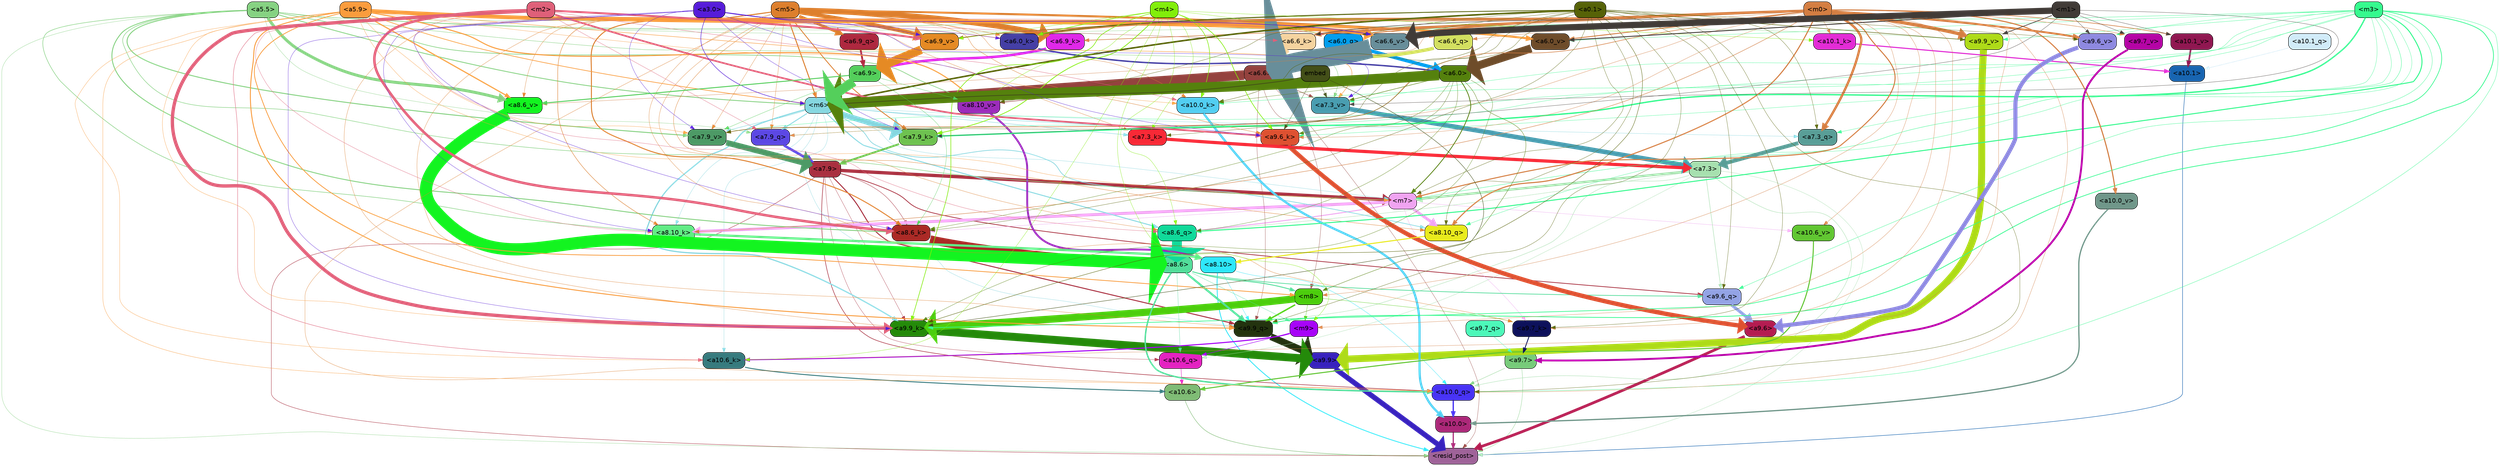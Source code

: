 strict digraph "" {
	graph [bgcolor=transparent,
		layout=dot,
		overlap=false,
		splines=true
	];
	"<a10.6>"	[color=black,
		fillcolor="#7fbc75",
		fontname=Helvetica,
		shape=box,
		style="filled, rounded"];
	"<resid_post>"	[color=black,
		fillcolor="#9f6399",
		fontname=Helvetica,
		shape=box,
		style="filled, rounded"];
	"<a10.6>" -> "<resid_post>"	[color="#7fbc75",
		penwidth=0.9498605728149414];
	"<a10.1>"	[color=black,
		fillcolor="#1865b1",
		fontname=Helvetica,
		shape=box,
		style="filled, rounded"];
	"<a10.1>" -> "<resid_post>"	[color="#1865b1",
		penwidth=1.0084514617919922];
	"<a10.0>"	[color=black,
		fillcolor="#ac2879",
		fontname=Helvetica,
		shape=box,
		style="filled, rounded"];
	"<a10.0>" -> "<resid_post>"	[color="#ac2879",
		penwidth=2.5814952850341797];
	"<a9.9>"	[color=black,
		fillcolor="#3822be",
		fontname=Helvetica,
		shape=box,
		style="filled, rounded"];
	"<a9.9>" -> "<resid_post>"	[color="#3822be",
		penwidth=11.610888481140137];
	"<a9.7>"	[color=black,
		fillcolor="#77cb7a",
		fontname=Helvetica,
		shape=box,
		style="filled, rounded"];
	"<a9.7>" -> "<resid_post>"	[color="#77cb7a",
		penwidth=0.6];
	"<a10.0_q>"	[color=black,
		fillcolor="#4833f5",
		fontname=Helvetica,
		shape=box,
		style="filled, rounded"];
	"<a9.7>" -> "<a10.0_q>"	[color="#77cb7a",
		penwidth=0.6];
	"<a9.6>"	[color=black,
		fillcolor="#b41c51",
		fontname=Helvetica,
		shape=box,
		style="filled, rounded"];
	"<a9.6>" -> "<resid_post>"	[color="#b41c51",
		penwidth=6.121421813964844];
	"<a8.10>"	[color=black,
		fillcolor="#2ee7fa",
		fontname=Helvetica,
		shape=box,
		style="filled, rounded"];
	"<a8.10>" -> "<resid_post>"	[color="#2ee7fa",
		penwidth=1.7841739654541016];
	"<a8.10>" -> "<a10.0_q>"	[color="#2ee7fa",
		penwidth=0.6612663269042969];
	"<a9.9_q>"	[color=black,
		fillcolor="#23330f",
		fontname=Helvetica,
		shape=box,
		style="filled, rounded"];
	"<a8.10>" -> "<a9.9_q>"	[color="#2ee7fa",
		penwidth=0.6];
	"<a7.9>"	[color=black,
		fillcolor="#a93040",
		fontname=Helvetica,
		shape=box,
		style="filled, rounded"];
	"<a7.9>" -> "<resid_post>"	[color="#a93040",
		penwidth=0.8109169006347656];
	"<a10.6_q>"	[color=black,
		fillcolor="#e423c1",
		fontname=Helvetica,
		shape=box,
		style="filled, rounded"];
	"<a7.9>" -> "<a10.6_q>"	[color="#a93040",
		penwidth=0.6];
	"<a7.9>" -> "<a10.0_q>"	[color="#a93040",
		penwidth=1.19378662109375];
	"<m7>"	[color=black,
		fillcolor="#f0a4f1",
		fontname=Helvetica,
		shape=box,
		style="filled, rounded"];
	"<a7.9>" -> "<m7>"	[color="#a93040",
		penwidth=7.3899383544921875];
	"<a7.9>" -> "<a9.9_q>"	[color="#a93040",
		penwidth=2.1764984130859375];
	"<a9.6_q>"	[color=black,
		fillcolor="#93a3e5",
		fontname=Helvetica,
		shape=box,
		style="filled, rounded"];
	"<a7.9>" -> "<a9.6_q>"	[color="#a93040",
		penwidth=1.6184196472167969];
	"<a9.9_k>"	[color=black,
		fillcolor="#248a0a",
		fontname=Helvetica,
		shape=box,
		style="filled, rounded"];
	"<a7.9>" -> "<a9.9_k>"	[color="#a93040",
		penwidth=0.6];
	"<a8.6_k>"	[color=black,
		fillcolor="#ab2a26",
		fontname=Helvetica,
		shape=box,
		style="filled, rounded"];
	"<a7.9>" -> "<a8.6_k>"	[color="#a93040",
		penwidth=0.7570610046386719];
	"<a7.3>"	[color=black,
		fillcolor="#a7e0af",
		fontname=Helvetica,
		shape=box,
		style="filled, rounded"];
	"<a7.3>" -> "<resid_post>"	[color="#a7e0af",
		penwidth=0.6];
	"<a7.3>" -> "<a10.6_q>"	[color="#a7e0af",
		penwidth=0.6];
	"<a7.3>" -> "<a10.0_q>"	[color="#a7e0af",
		penwidth=0.8208656311035156];
	"<a7.3>" -> "<m7>"	[color="#a7e0af",
		penwidth=5.189311981201172];
	"<a7.3>" -> "<a9.9_q>"	[color="#a7e0af",
		penwidth=0.8119163513183594];
	"<a7.3>" -> "<a9.6_q>"	[color="#a7e0af",
		penwidth=0.9649925231933594];
	"<a8.6_q>"	[color=black,
		fillcolor="#11d99a",
		fontname=Helvetica,
		shape=box,
		style="filled, rounded"];
	"<a7.3>" -> "<a8.6_q>"	[color="#a7e0af",
		penwidth=0.7801322937011719];
	"<a6.6>"	[color=black,
		fillcolor="#94423e",
		fontname=Helvetica,
		shape=box,
		style="filled, rounded"];
	"<a6.6>" -> "<resid_post>"	[color="#94423e",
		penwidth=0.6];
	"<m6>"	[color=black,
		fillcolor="#85d7e0",
		fontname=Helvetica,
		shape=box,
		style="filled, rounded"];
	"<a6.6>" -> "<m6>"	[color="#94423e",
		penwidth=21.6163272857666];
	"<m8>"	[color=black,
		fillcolor="#4cce0d",
		fontname=Helvetica,
		shape=box,
		style="filled, rounded"];
	"<a6.6>" -> "<m8>"	[color="#94423e",
		penwidth=0.6];
	"<a6.6>" -> "<a9.9_q>"	[color="#94423e",
		penwidth=0.6];
	"<a8.10_v>"	[color=black,
		fillcolor="#9c2cbc",
		fontname=Helvetica,
		shape=box,
		style="filled, rounded"];
	"<a6.6>" -> "<a8.10_v>"	[color="#94423e",
		penwidth=1.0661506652832031];
	"<a7.3_v>"	[color=black,
		fillcolor="#499db0",
		fontname=Helvetica,
		shape=box,
		style="filled, rounded"];
	"<a6.6>" -> "<a7.3_v>"	[color="#94423e",
		penwidth=0.8506813049316406];
	"<a5.5>"	[color=black,
		fillcolor="#86d282",
		fontname=Helvetica,
		shape=box,
		style="filled, rounded"];
	"<a5.5>" -> "<resid_post>"	[color="#86d282",
		penwidth=0.6];
	"<a5.5>" -> "<m6>"	[color="#86d282",
		penwidth=1.8430671691894531];
	"<a5.5>" -> "<m7>"	[color="#86d282",
		penwidth=1.0865592956542969];
	"<a9.9_v>"	[color=black,
		fillcolor="#aedb18",
		fontname=Helvetica,
		shape=box,
		style="filled, rounded"];
	"<a5.5>" -> "<a9.9_v>"	[color="#86d282",
		penwidth=0.6];
	"<a8.10_k>"	[color=black,
		fillcolor="#62ec86",
		fontname=Helvetica,
		shape=box,
		style="filled, rounded"];
	"<a5.5>" -> "<a8.10_k>"	[color="#86d282",
		penwidth=1.1390800476074219];
	"<a5.5>" -> "<a8.6_k>"	[color="#86d282",
		penwidth=2.00030517578125];
	"<a5.5>" -> "<a8.10_v>"	[color="#86d282",
		penwidth=1.4206085205078125];
	"<a8.6_v>"	[color=black,
		fillcolor="#13f420",
		fontname=Helvetica,
		shape=box,
		style="filled, rounded"];
	"<a5.5>" -> "<a8.6_v>"	[color="#86d282",
		penwidth=6.534294128417969];
	"<a7.9_q>"	[color=black,
		fillcolor="#5c48e4",
		fontname=Helvetica,
		shape=box,
		style="filled, rounded"];
	"<a5.5>" -> "<a7.9_q>"	[color="#86d282",
		penwidth=0.6];
	"<a7.9_v>"	[color=black,
		fillcolor="#4d9a66",
		fontname=Helvetica,
		shape=box,
		style="filled, rounded"];
	"<a5.5>" -> "<a7.9_v>"	[color="#86d282",
		penwidth=2.0819549560546875];
	"<a5.5>" -> "<a7.3_v>"	[color="#86d282",
		penwidth=0.8107681274414062];
	"<a6.0_q>"	[color=black,
		fillcolor="#029eed",
		fontname=Helvetica,
		shape=box,
		style="filled, rounded"];
	"<a5.5>" -> "<a6.0_q>"	[color="#86d282",
		penwidth=0.6];
	"<a6.6_k>"	[color=black,
		fillcolor="#f5d39f",
		fontname=Helvetica,
		shape=box,
		style="filled, rounded"];
	"<a5.5>" -> "<a6.6_k>"	[color="#86d282",
		penwidth=0.6];
	"<a6.0_v>"	[color=black,
		fillcolor="#6e4c2a",
		fontname=Helvetica,
		shape=box,
		style="filled, rounded"];
	"<a5.5>" -> "<a6.0_v>"	[color="#86d282",
		penwidth=0.9978408813476562];
	"<a10.6_q>" -> "<a10.6>"	[color="#e423c1",
		penwidth=0.9244728088378906];
	"<a10.1_q>"	[color=black,
		fillcolor="#d1ebf8",
		fontname=Helvetica,
		shape=box,
		style="filled, rounded"];
	"<a10.1_q>" -> "<a10.1>"	[color="#d1ebf8",
		penwidth=0.9268798828125];
	"<a10.0_q>" -> "<a10.0>"	[color="#4833f5",
		penwidth=2.905670166015625];
	"<a10.6_k>"	[color=black,
		fillcolor="#377b7e",
		fontname=Helvetica,
		shape=box,
		style="filled, rounded"];
	"<a10.6_k>" -> "<a10.6>"	[color="#377b7e",
		penwidth=2.0319366455078125];
	"<a10.1_k>"	[color=black,
		fillcolor="#e32cd6",
		fontname=Helvetica,
		shape=box,
		style="filled, rounded"];
	"<a10.1_k>" -> "<a10.1>"	[color="#e32cd6",
		penwidth=2.4037628173828125];
	"<a10.0_k>"	[color=black,
		fillcolor="#52cef1",
		fontname=Helvetica,
		shape=box,
		style="filled, rounded"];
	"<a10.0_k>" -> "<a10.0>"	[color="#52cef1",
		penwidth=4.9319305419921875];
	"<a10.6_v>"	[color=black,
		fillcolor="#61c632",
		fontname=Helvetica,
		shape=box,
		style="filled, rounded"];
	"<a10.6_v>" -> "<a10.6>"	[color="#61c632",
		penwidth=2.290935516357422];
	"<a10.1_v>"	[color=black,
		fillcolor="#901751",
		fontname=Helvetica,
		shape=box,
		style="filled, rounded"];
	"<a10.1_v>" -> "<a10.1>"	[color="#901751",
		penwidth=3.6398468017578125];
	"<a10.0_v>"	[color=black,
		fillcolor="#70978a",
		fontname=Helvetica,
		shape=box,
		style="filled, rounded"];
	"<a10.0_v>" -> "<a10.0>"	[color="#70978a",
		penwidth=2.7666168212890625];
	"<m9>"	[color=black,
		fillcolor="#a704f7",
		fontname=Helvetica,
		shape=box,
		style="filled, rounded"];
	"<m9>" -> "<a10.6_q>"	[color="#a704f7",
		penwidth=1.0384025573730469];
	"<m9>" -> "<a10.6_k>"	[color="#a704f7",
		penwidth=2.371124267578125];
	"<a8.6>"	[color=black,
		fillcolor="#52dd9a",
		fontname=Helvetica,
		shape=box,
		style="filled, rounded"];
	"<a8.6>" -> "<a10.6_q>"	[color="#52dd9a",
		penwidth=0.6];
	"<a8.6>" -> "<a10.0_q>"	[color="#52dd9a",
		penwidth=3.1841888427734375];
	"<a8.6>" -> "<m9>"	[color="#52dd9a",
		penwidth=0.6];
	"<a8.6>" -> "<m8>"	[color="#52dd9a",
		penwidth=1.972564697265625];
	"<a8.6>" -> "<a9.9_q>"	[color="#52dd9a",
		penwidth=4.482503890991211];
	"<a8.6>" -> "<a9.6_q>"	[color="#52dd9a",
		penwidth=1.515838623046875];
	"<m5>"	[color=black,
		fillcolor="#dd7f2d",
		fontname=Helvetica,
		shape=box,
		style="filled, rounded"];
	"<m5>" -> "<a10.0_q>"	[color="#dd7f2d",
		penwidth=0.6];
	"<m5>" -> "<a10.0_k>"	[color="#dd7f2d",
		penwidth=0.6];
	"<m5>" -> "<m6>"	[color="#dd7f2d",
		penwidth=2.143606185913086];
	"<m5>" -> "<a9.9_q>"	[color="#dd7f2d",
		penwidth=0.6];
	"<m5>" -> "<a9.9_k>"	[color="#dd7f2d",
		penwidth=0.6];
	"<a9.7_k>"	[color=black,
		fillcolor="#0d115b",
		fontname=Helvetica,
		shape=box,
		style="filled, rounded"];
	"<m5>" -> "<a9.7_k>"	[color="#dd7f2d",
		penwidth=0.6];
	"<a9.6_k>"	[color=black,
		fillcolor="#de5131",
		fontname=Helvetica,
		shape=box,
		style="filled, rounded"];
	"<m5>" -> "<a9.6_k>"	[color="#dd7f2d",
		penwidth=0.7197036743164062];
	"<a8.10_q>"	[color=black,
		fillcolor="#e9ea1d",
		fontname=Helvetica,
		shape=box,
		style="filled, rounded"];
	"<m5>" -> "<a8.10_q>"	[color="#dd7f2d",
		penwidth=0.7198371887207031];
	"<m5>" -> "<a8.6_q>"	[color="#dd7f2d",
		penwidth=0.6];
	"<m5>" -> "<a8.10_k>"	[color="#dd7f2d",
		penwidth=0.9238471984863281];
	"<m5>" -> "<a8.6_k>"	[color="#dd7f2d",
		penwidth=2.1219520568847656];
	"<m5>" -> "<a8.6_v>"	[color="#dd7f2d",
		penwidth=0.6];
	"<m5>" -> "<a7.9_q>"	[color="#dd7f2d",
		penwidth=0.6];
	"<a7.9_k>"	[color=black,
		fillcolor="#6ec250",
		fontname=Helvetica,
		shape=box,
		style="filled, rounded"];
	"<m5>" -> "<a7.9_k>"	[color="#dd7f2d",
		penwidth=1.7779998779296875];
	"<a7.3_k>"	[color=black,
		fillcolor="#f82936",
		fontname=Helvetica,
		shape=box,
		style="filled, rounded"];
	"<m5>" -> "<a7.3_k>"	[color="#dd7f2d",
		penwidth=0.6];
	"<m5>" -> "<a7.9_v>"	[color="#dd7f2d",
		penwidth=0.6];
	"<a6.9_q>"	[color=black,
		fillcolor="#ae283f",
		fontname=Helvetica,
		shape=box,
		style="filled, rounded"];
	"<m5>" -> "<a6.9_q>"	[color="#dd7f2d",
		penwidth=5.935678482055664];
	"<a6.6_q>"	[color=black,
		fillcolor="#d3e060",
		fontname=Helvetica,
		shape=box,
		style="filled, rounded"];
	"<m5>" -> "<a6.6_q>"	[color="#dd7f2d",
		penwidth=0.6];
	"<a6.9_k>"	[color=black,
		fillcolor="#e028e9",
		fontname=Helvetica,
		shape=box,
		style="filled, rounded"];
	"<m5>" -> "<a6.9_k>"	[color="#dd7f2d",
		penwidth=12.203306198120117];
	"<a6.0_k>"	[color=black,
		fillcolor="#453fa5",
		fontname=Helvetica,
		shape=box,
		style="filled, rounded"];
	"<m5>" -> "<a6.0_k>"	[color="#dd7f2d",
		penwidth=0.6867179870605469];
	"<a6.9_v>"	[color=black,
		fillcolor="#e58a24",
		fontname=Helvetica,
		shape=box,
		style="filled, rounded"];
	"<m5>" -> "<a6.9_v>"	[color="#dd7f2d",
		penwidth=8.809343338012695];
	"<m5>" -> "<a6.0_v>"	[color="#dd7f2d",
		penwidth=3.8560523986816406];
	"<a5.9>"	[color=black,
		fillcolor="#fa9c3d",
		fontname=Helvetica,
		shape=box,
		style="filled, rounded"];
	"<a5.9>" -> "<a10.0_q>"	[color="#fa9c3d",
		penwidth=0.6463394165039062];
	"<a5.9>" -> "<a10.6_k>"	[color="#fa9c3d",
		penwidth=0.6];
	"<a5.9>" -> "<a10.0_k>"	[color="#fa9c3d",
		penwidth=0.6];
	"<a5.9>" -> "<m6>"	[color="#fa9c3d",
		penwidth=1.4513568878173828];
	"<a5.9>" -> "<m7>"	[color="#fa9c3d",
		penwidth=0.6];
	"<a5.9>" -> "<m8>"	[color="#fa9c3d",
		penwidth=1.6550712585449219];
	"<a5.9>" -> "<a9.9_q>"	[color="#fa9c3d",
		penwidth=2.019031524658203];
	"<a5.9>" -> "<a9.9_k>"	[color="#fa9c3d",
		penwidth=0.6];
	"<a5.9>" -> "<a8.10_v>"	[color="#fa9c3d",
		penwidth=2.2765426635742188];
	"<a5.9>" -> "<a8.6_v>"	[color="#fa9c3d",
		penwidth=2.4934005737304688];
	"<a5.9>" -> "<a7.9_v>"	[color="#fa9c3d",
		penwidth=0.6];
	"<a5.9>" -> "<a7.3_v>"	[color="#fa9c3d",
		penwidth=0.9861984252929688];
	"<a5.9>" -> "<a6.0_k>"	[color="#fa9c3d",
		penwidth=0.6];
	"<a6.6_v>"	[color=black,
		fillcolor="#688e9a",
		fontname=Helvetica,
		shape=box,
		style="filled, rounded"];
	"<a5.9>" -> "<a6.6_v>"	[color="#fa9c3d",
		penwidth=8.623922348022461];
	"<a5.9>" -> "<a6.0_v>"	[color="#fa9c3d",
		penwidth=4.239973068237305];
	"<m3>"	[color=black,
		fillcolor="#35fa8e",
		fontname=Helvetica,
		shape=box,
		style="filled, rounded"];
	"<m3>" -> "<a10.0_q>"	[color="#35fa8e",
		penwidth=0.6597442626953125];
	"<m3>" -> "<a10.0_k>"	[color="#35fa8e",
		penwidth=0.6506614685058594];
	"<m3>" -> "<m7>"	[color="#35fa8e",
		penwidth=0.7659339904785156];
	"<m3>" -> "<a9.9_q>"	[color="#35fa8e",
		penwidth=1.6276321411132812];
	"<m3>" -> "<a9.6_q>"	[color="#35fa8e",
		penwidth=0.6724472045898438];
	"<m3>" -> "<a9.9_k>"	[color="#35fa8e",
		penwidth=1.4574642181396484];
	"<m3>" -> "<a9.6_k>"	[color="#35fa8e",
		penwidth=0.6];
	"<m3>" -> "<a9.9_v>"	[color="#35fa8e",
		penwidth=0.6589469909667969];
	"<a9.6_v>"	[color=black,
		fillcolor="#8e89e0",
		fontname=Helvetica,
		shape=box,
		style="filled, rounded"];
	"<m3>" -> "<a9.6_v>"	[color="#35fa8e",
		penwidth=0.6];
	"<m3>" -> "<a8.10_q>"	[color="#35fa8e",
		penwidth=0.6];
	"<m3>" -> "<a8.6_q>"	[color="#35fa8e",
		penwidth=2.1676406860351562];
	"<m3>" -> "<a7.9_q>"	[color="#35fa8e",
		penwidth=0.6];
	"<a7.3_q>"	[color=black,
		fillcolor="#599e97",
		fontname=Helvetica,
		shape=box,
		style="filled, rounded"];
	"<m3>" -> "<a7.3_q>"	[color="#35fa8e",
		penwidth=0.6];
	"<m3>" -> "<a7.9_k>"	[color="#35fa8e",
		penwidth=2.978912353515625];
	"<m3>" -> "<a7.9_v>"	[color="#35fa8e",
		penwidth=0.6];
	"<m3>" -> "<a7.3_v>"	[color="#35fa8e",
		penwidth=0.6];
	"<m3>" -> "<a6.0_q>"	[color="#35fa8e",
		penwidth=0.6884860992431641];
	"<m3>" -> "<a6.0_v>"	[color="#35fa8e",
		penwidth=0.6];
	"<m0>"	[color=black,
		fillcolor="#d47e42",
		fontname=Helvetica,
		shape=box,
		style="filled, rounded"];
	"<m0>" -> "<a10.0_q>"	[color="#d47e42",
		penwidth=0.6];
	"<m0>" -> "<a10.6_k>"	[color="#d47e42",
		penwidth=0.6];
	"<m0>" -> "<a10.1_k>"	[color="#d47e42",
		penwidth=0.6];
	"<m0>" -> "<a10.6_v>"	[color="#d47e42",
		penwidth=0.6];
	"<m0>" -> "<a10.1_v>"	[color="#d47e42",
		penwidth=1.3360328674316406];
	"<m0>" -> "<a10.0_v>"	[color="#d47e42",
		penwidth=2.4083595275878906];
	"<m0>" -> "<m9>"	[color="#d47e42",
		penwidth=0.6];
	"<m0>" -> "<m7>"	[color="#d47e42",
		penwidth=2.224945068359375];
	"<m0>" -> "<m8>"	[color="#d47e42",
		penwidth=0.6];
	"<m0>" -> "<a9.7_k>"	[color="#d47e42",
		penwidth=0.6];
	"<m0>" -> "<a9.6_k>"	[color="#d47e42",
		penwidth=0.6];
	"<m0>" -> "<a9.9_v>"	[color="#d47e42",
		penwidth=7.537467956542969];
	"<a9.7_v>"	[color=black,
		fillcolor="#b504a5",
		fontname=Helvetica,
		shape=box,
		style="filled, rounded"];
	"<m0>" -> "<a9.7_v>"	[color="#d47e42",
		penwidth=0.8575286865234375];
	"<m0>" -> "<a9.6_v>"	[color="#d47e42",
		penwidth=4.1688385009765625];
	"<m0>" -> "<a8.10_q>"	[color="#d47e42",
		penwidth=2.3761940002441406];
	"<m0>" -> "<a8.10_k>"	[color="#d47e42",
		penwidth=0.9220962524414062];
	"<m0>" -> "<a8.6_v>"	[color="#d47e42",
		penwidth=0.6];
	"<m0>" -> "<a7.9_q>"	[color="#d47e42",
		penwidth=0.6];
	"<m0>" -> "<a7.3_q>"	[color="#d47e42",
		penwidth=5.264301300048828];
	"<m0>" -> "<a7.9_v>"	[color="#d47e42",
		penwidth=1.2114486694335938];
	"<m0>" -> "<a6.6_q>"	[color="#d47e42",
		penwidth=0.6273632049560547];
	"<m0>" -> "<a6.0_q>"	[color="#d47e42",
		penwidth=1.8900203704833984];
	"<m0>" -> "<a6.9_k>"	[color="#d47e42",
		penwidth=1.2153072357177734];
	"<m0>" -> "<a6.6_k>"	[color="#d47e42",
		penwidth=4.234254837036133];
	"<m0>" -> "<a6.0_k>"	[color="#d47e42",
		penwidth=5.01750373840332];
	"<m0>" -> "<a6.9_v>"	[color="#d47e42",
		penwidth=1.6340084075927734];
	"<m0>" -> "<a6.6_v>"	[color="#d47e42",
		penwidth=4.314628601074219];
	"<m0>" -> "<a6.0_v>"	[color="#d47e42",
		penwidth=1.9309234619140625];
	"<a0.1>"	[color=black,
		fillcolor="#566207",
		fontname=Helvetica,
		shape=box,
		style="filled, rounded"];
	"<a0.1>" -> "<a10.0_q>"	[color="#566207",
		penwidth=0.6];
	"<a0.1>" -> "<a10.0_k>"	[color="#566207",
		penwidth=0.6768684387207031];
	"<a0.1>" -> "<m6>"	[color="#566207",
		penwidth=3.4290084838867188];
	"<a0.1>" -> "<m7>"	[color="#566207",
		penwidth=0.6];
	"<a0.1>" -> "<a9.9_q>"	[color="#566207",
		penwidth=0.6];
	"<a0.1>" -> "<a9.6_q>"	[color="#566207",
		penwidth=0.6];
	"<a0.1>" -> "<a9.9_k>"	[color="#566207",
		penwidth=0.81341552734375];
	"<a0.1>" -> "<a9.7_k>"	[color="#566207",
		penwidth=0.6];
	"<a0.1>" -> "<a9.9_v>"	[color="#566207",
		penwidth=1.062591552734375];
	"<a0.1>" -> "<a9.6_v>"	[color="#566207",
		penwidth=0.6];
	"<a0.1>" -> "<a8.10_q>"	[color="#566207",
		penwidth=0.6];
	"<a0.1>" -> "<a8.6_k>"	[color="#566207",
		penwidth=0.6];
	"<a0.1>" -> "<a8.10_v>"	[color="#566207",
		penwidth=0.6];
	"<a0.1>" -> "<a7.3_q>"	[color="#566207",
		penwidth=0.6];
	"<a0.1>" -> "<a7.3_k>"	[color="#566207",
		penwidth=0.6];
	"<a0.1>" -> "<a7.9_v>"	[color="#566207",
		penwidth=0.6];
	"<a0.1>" -> "<a6.0_q>"	[color="#566207",
		penwidth=0.6];
	"<a0.1>" -> "<a6.0_k>"	[color="#566207",
		penwidth=1.7027435302734375];
	"<a0.1>" -> "<a6.9_v>"	[color="#566207",
		penwidth=0.6];
	"<a0.1>" -> "<a6.6_v>"	[color="#566207",
		penwidth=0.6];
	"<m6>" -> "<a10.6_k>"	[color="#85d7e0",
		penwidth=0.6];
	"<m6>" -> "<m7>"	[color="#85d7e0",
		penwidth=0.6];
	"<m6>" -> "<a9.9_q>"	[color="#85d7e0",
		penwidth=0.6];
	"<m6>" -> "<a9.9_k>"	[color="#85d7e0",
		penwidth=2.533975601196289];
	"<m6>" -> "<a9.6_k>"	[color="#85d7e0",
		penwidth=0.9471282958984375];
	"<m6>" -> "<a8.10_q>"	[color="#85d7e0",
		penwidth=1.4854621887207031];
	"<m6>" -> "<a8.6_q>"	[color="#85d7e0",
		penwidth=2.0796165466308594];
	"<m6>" -> "<a8.10_k>"	[color="#85d7e0",
		penwidth=0.6];
	"<m6>" -> "<a7.9_q>"	[color="#85d7e0",
		penwidth=1.9016571044921875];
	"<m6>" -> "<a7.3_q>"	[color="#85d7e0",
		penwidth=0.6];
	"<m6>" -> "<a7.9_k>"	[color="#85d7e0",
		penwidth=12.277053833007812];
	"<m6>" -> "<a7.3_k>"	[color="#85d7e0",
		penwidth=0.8951148986816406];
	"<m6>" -> "<a7.9_v>"	[color="#85d7e0",
		penwidth=0.8897933959960938];
	"<m4>"	[color=black,
		fillcolor="#82ee0b",
		fontname=Helvetica,
		shape=box,
		style="filled, rounded"];
	"<m4>" -> "<a10.6_k>"	[color="#82ee0b",
		penwidth=0.6];
	"<m4>" -> "<a10.1_k>"	[color="#82ee0b",
		penwidth=0.6];
	"<m4>" -> "<a10.0_k>"	[color="#82ee0b",
		penwidth=1.230804443359375];
	"<m4>" -> "<m9>"	[color="#82ee0b",
		penwidth=0.6];
	"<m4>" -> "<a9.9_k>"	[color="#82ee0b",
		penwidth=1.3186264038085938];
	"<m4>" -> "<a9.6_k>"	[color="#82ee0b",
		penwidth=1.3722038269042969];
	"<m4>" -> "<a8.6_q>"	[color="#82ee0b",
		penwidth=0.6];
	"<m4>" -> "<a8.10_v>"	[color="#82ee0b",
		penwidth=0.6];
	"<m4>" -> "<a7.9_k>"	[color="#82ee0b",
		penwidth=1.5913276672363281];
	"<m4>" -> "<a7.3_k>"	[color="#82ee0b",
		penwidth=0.6];
	"<m4>" -> "<a6.0_q>"	[color="#82ee0b",
		penwidth=0.6];
	"<m4>" -> "<a6.0_k>"	[color="#82ee0b",
		penwidth=1.4652233123779297];
	"<m4>" -> "<a6.9_v>"	[color="#82ee0b",
		penwidth=0.6];
	"<m2>"	[color=black,
		fillcolor="#df6079",
		fontname=Helvetica,
		shape=box,
		style="filled, rounded"];
	"<m2>" -> "<a10.6_k>"	[color="#df6079",
		penwidth=0.8380241394042969];
	"<m2>" -> "<a10.0_k>"	[color="#df6079",
		penwidth=0.6622200012207031];
	"<m2>" -> "<a9.9_k>"	[color="#df6079",
		penwidth=7.476325988769531];
	"<m2>" -> "<a9.6_k>"	[color="#df6079",
		penwidth=3.761505126953125];
	"<m2>" -> "<a8.6_q>"	[color="#df6079",
		penwidth=0.6];
	"<m2>" -> "<a8.10_k>"	[color="#df6079",
		penwidth=0.6];
	"<m2>" -> "<a8.6_k>"	[color="#df6079",
		penwidth=5.699577331542969];
	"<m2>" -> "<a7.9_q>"	[color="#df6079",
		penwidth=0.6];
	"<m2>" -> "<a6.0_q>"	[color="#df6079",
		penwidth=0.6];
	"<m2>" -> "<a6.6_k>"	[color="#df6079",
		penwidth=0.6];
	"<m2>" -> "<a6.9_v>"	[color="#df6079",
		penwidth=4.3256072998046875];
	"<a6.0>"	[color=black,
		fillcolor="#55810d",
		fontname=Helvetica,
		shape=box,
		style="filled, rounded"];
	"<a6.0>" -> "<a10.0_k>"	[color="#55810d",
		penwidth=0.6];
	"<a6.0>" -> "<m6>"	[color="#55810d",
		penwidth=23.31447410583496];
	"<a6.0>" -> "<m7>"	[color="#55810d",
		penwidth=1.694061279296875];
	"<a6.0>" -> "<m8>"	[color="#55810d",
		penwidth=0.7418403625488281];
	"<a6.0>" -> "<a9.9_k>"	[color="#55810d",
		penwidth=0.6];
	"<a6.0>" -> "<a9.6_k>"	[color="#55810d",
		penwidth=0.6];
	"<a6.0>" -> "<a8.6_q>"	[color="#55810d",
		penwidth=0.6];
	"<a6.0>" -> "<a8.6_k>"	[color="#55810d",
		penwidth=0.6];
	"<a6.0>" -> "<a7.3_v>"	[color="#55810d",
		penwidth=0.9905738830566406];
	"<m7>" -> "<a10.6_v>"	[color="#f0a4f1",
		penwidth=0.6];
	"<m7>" -> "<a9.7_k>"	[color="#f0a4f1",
		penwidth=0.6];
	"<m7>" -> "<a8.10_q>"	[color="#f0a4f1",
		penwidth=6.2237091064453125];
	"<m7>" -> "<a8.6_q>"	[color="#f0a4f1",
		penwidth=1.9677276611328125];
	"<m7>" -> "<a8.10_k>"	[color="#f0a4f1",
		penwidth=6.505390167236328];
	"<m7>" -> "<a8.6_k>"	[color="#f0a4f1",
		penwidth=0.6821136474609375];
	"<m1>"	[color=black,
		fillcolor="#413b37",
		fontname=Helvetica,
		shape=box,
		style="filled, rounded"];
	"<m1>" -> "<a10.1_v>"	[color="#413b37",
		penwidth=0.6];
	"<m1>" -> "<a9.9_v>"	[color="#413b37",
		penwidth=1.4082679748535156];
	"<m1>" -> "<a9.7_v>"	[color="#413b37",
		penwidth=0.6];
	"<m1>" -> "<a9.6_v>"	[color="#413b37",
		penwidth=0.6];
	"<m1>" -> "<a7.9_k>"	[color="#413b37",
		penwidth=0.6];
	"<m1>" -> "<a7.3_v>"	[color="#413b37",
		penwidth=0.6];
	"<m1>" -> "<a6.6_k>"	[color="#413b37",
		penwidth=1.0421028137207031];
	"<m1>" -> "<a6.6_v>"	[color="#413b37",
		penwidth=14.129535675048828];
	"<m1>" -> "<a6.0_v>"	[color="#413b37",
		penwidth=1.93902587890625];
	"<m8>" -> "<m9>"	[color="#4cce0d",
		penwidth=0.6];
	"<m8>" -> "<a9.9_q>"	[color="#4cce0d",
		penwidth=3.073810577392578];
	"<m8>" -> "<a9.9_k>"	[color="#4cce0d",
		penwidth=16.255420684814453];
	"<m8>" -> "<a9.7_k>"	[color="#4cce0d",
		penwidth=0.6];
	"<a9.9_q>" -> "<a9.9>"	[color="#23330f",
		penwidth=15.310546875];
	"<a9.7_q>"	[color=black,
		fillcolor="#4cf8b9",
		fontname=Helvetica,
		shape=box,
		style="filled, rounded"];
	"<a9.7_q>" -> "<a9.7>"	[color="#4cf8b9",
		penwidth=0.6];
	"<a9.6_q>" -> "<a9.6>"	[color="#93a3e5",
		penwidth=6.823722839355469];
	"<a9.9_k>" -> "<a9.9>"	[color="#248a0a",
		penwidth=17.953022003173828];
	"<a9.7_k>" -> "<a9.7>"	[color="#0d115b",
		penwidth=1.85101318359375];
	"<a9.6_k>" -> "<a9.6>"	[color="#de5131",
		penwidth=9.787818908691406];
	"<a9.9_v>" -> "<a9.9>"	[color="#aedb18",
		penwidth=15.728643417358398];
	"<a9.7_v>" -> "<a9.7>"	[color="#b504a5",
		penwidth=4.305488586425781];
	"<a9.6_v>" -> "<a9.6>"	[color="#8e89e0",
		penwidth=9.212547302246094];
	"<a3.0>"	[color=black,
		fillcolor="#561cd9",
		fontname=Helvetica,
		shape=box,
		style="filled, rounded"];
	"<a3.0>" -> "<m6>"	[color="#561cd9",
		penwidth=1.0663299560546875];
	"<a3.0>" -> "<a9.9_k>"	[color="#561cd9",
		penwidth=0.6];
	"<a3.0>" -> "<a9.6_k>"	[color="#561cd9",
		penwidth=0.6];
	"<a3.0>" -> "<a8.10_k>"	[color="#561cd9",
		penwidth=0.6];
	"<a3.0>" -> "<a8.6_k>"	[color="#561cd9",
		penwidth=0.6];
	"<a3.0>" -> "<a7.9_k>"	[color="#561cd9",
		penwidth=0.6];
	"<a3.0>" -> "<a7.9_v>"	[color="#561cd9",
		penwidth=0.6];
	"<a3.0>" -> "<a7.3_v>"	[color="#561cd9",
		penwidth=0.6];
	"<a3.0>" -> "<a6.0_k>"	[color="#561cd9",
		penwidth=0.6];
	"<a3.0>" -> "<a6.9_v>"	[color="#561cd9",
		penwidth=0.6];
	"<a3.0>" -> "<a6.6_v>"	[color="#561cd9",
		penwidth=1.2425460815429688];
	embed	[color=black,
		fillcolor="#434f18",
		fontname=Helvetica,
		shape=box,
		style="filled, rounded"];
	embed -> "<m6>"	[color="#434f18",
		penwidth=1.6749610900878906];
	embed -> "<a9.9_k>"	[color="#434f18",
		penwidth=0.8602714538574219];
	embed -> "<a9.6_k>"	[color="#434f18",
		penwidth=0.6];
	embed -> "<a7.3_v>"	[color="#434f18",
		penwidth=0.6];
	"<a8.10_q>" -> "<a8.10>"	[color="#e9ea1d",
		penwidth=2.2933731079101562];
	"<a8.6_q>" -> "<a8.6>"	[color="#11d99a",
		penwidth=22.21251106262207];
	"<a8.10_k>" -> "<a8.10>"	[color="#62ec86",
		penwidth=5.009056091308594];
	"<a8.6_k>" -> "<a8.6>"	[color="#ab2a26",
		penwidth=19.114789962768555];
	"<a8.10_v>" -> "<a8.10>"	[color="#9c2cbc",
		penwidth=4.248416900634766];
	"<a8.6_v>" -> "<a8.6>"	[color="#13f420",
		penwidth=27.461654663085938];
	"<a6.9>"	[color=black,
		fillcolor="#54cf5b",
		fontname=Helvetica,
		shape=box,
		style="filled, rounded"];
	"<a6.9>" -> "<m6>"	[color="#54cf5b",
		penwidth=21.47117805480957];
	"<a6.9>" -> "<a8.6_k>"	[color="#54cf5b",
		penwidth=0.6];
	"<a6.9>" -> "<a8.10_v>"	[color="#54cf5b",
		penwidth=0.6];
	"<a6.9>" -> "<a8.6_v>"	[color="#54cf5b",
		penwidth=2.0546798706054688];
	"<a6.9>" -> "<a7.9_v>"	[color="#54cf5b",
		penwidth=0.6];
	"<a7.9_q>" -> "<a7.9>"	[color="#5c48e4",
		penwidth=5.6087493896484375];
	"<a7.3_q>" -> "<a7.3>"	[color="#599e97",
		penwidth=8.568470001220703];
	"<a7.9_k>" -> "<a7.9>"	[color="#6ec250",
		penwidth=4.179893493652344];
	"<a7.3_k>" -> "<a7.3>"	[color="#f82936",
		penwidth=7.138481140136719];
	"<a7.9_v>" -> "<a7.9>"	[color="#4d9a66",
		penwidth=12.677261352539062];
	"<a7.3_v>" -> "<a7.3>"	[color="#499db0",
		penwidth=10.205863952636719];
	"<a6.9_q>" -> "<a6.9>"	[color="#ae283f",
		penwidth=4.004619598388672];
	"<a6.6_q>" -> "<a6.6>"	[color="#d3e060",
		penwidth=7.501697540283203];
	"<a6.0_q>" -> "<a6.0>"	[color="#029eed",
		penwidth=7.7220001220703125];
	"<a6.9_k>" -> "<a6.9>"	[color="#e028e9",
		penwidth=5.597904205322266];
	"<a6.6_k>" -> "<a6.6>"	[color="#f5d39f",
		penwidth=11.958972930908203];
	"<a6.0_k>" -> "<a6.0>"	[color="#453fa5",
		penwidth=3.2078399658203125];
	"<a6.9_v>" -> "<a6.9>"	[color="#e58a24",
		penwidth=19.20796775817871];
	"<a6.6_v>" -> "<a6.6>"	[color="#688e9a",
		penwidth=43.14964985847473];
	"<a6.0_v>" -> "<a6.0>"	[color="#6e4c2a",
		penwidth=18.152097702026367];
}
